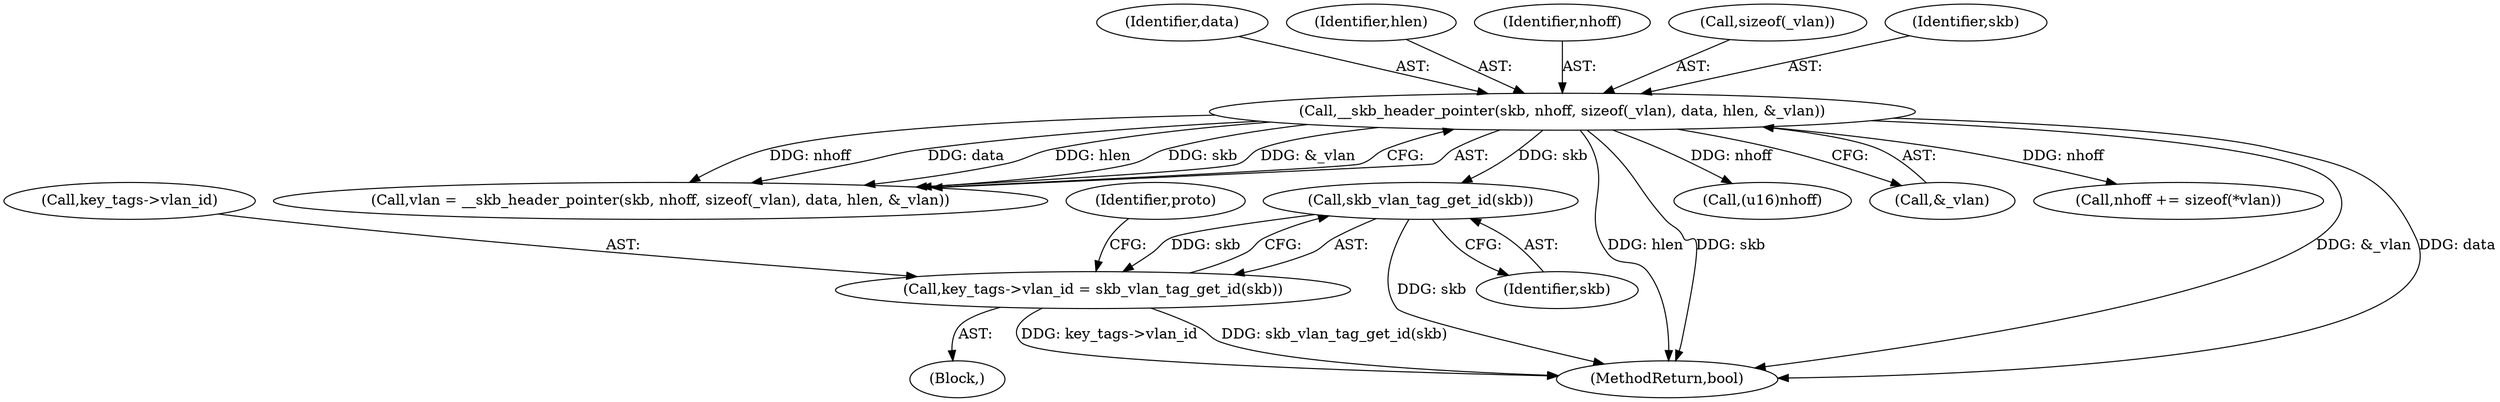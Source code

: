digraph "0_linux_a6e544b0a88b53114bfa5a57e21b7be7a8dfc9d0@pointer" {
"1000378" [label="(Call,skb_vlan_tag_get_id(skb))"];
"1000350" [label="(Call,__skb_header_pointer(skb, nhoff, sizeof(_vlan), data, hlen, &_vlan))"];
"1000374" [label="(Call,key_tags->vlan_id = skb_vlan_tag_get_id(skb))"];
"1000348" [label="(Call,vlan = __skb_header_pointer(skb, nhoff, sizeof(_vlan), data, hlen, &_vlan))"];
"1000375" [label="(Call,key_tags->vlan_id)"];
"1000777" [label="(MethodReturn,bool)"];
"1000374" [label="(Call,key_tags->vlan_id = skb_vlan_tag_get_id(skb))"];
"1000355" [label="(Identifier,data)"];
"1000379" [label="(Identifier,skb)"];
"1000772" [label="(Call,(u16)nhoff)"];
"1000356" [label="(Identifier,hlen)"];
"1000357" [label="(Call,&_vlan)"];
"1000350" [label="(Call,__skb_header_pointer(skb, nhoff, sizeof(_vlan), data, hlen, &_vlan))"];
"1000352" [label="(Identifier,nhoff)"];
"1000353" [label="(Call,sizeof(_vlan))"];
"1000385" [label="(Call,nhoff += sizeof(*vlan))"];
"1000381" [label="(Identifier,proto)"];
"1000351" [label="(Identifier,skb)"];
"1000378" [label="(Call,skb_vlan_tag_get_id(skb))"];
"1000367" [label="(Block,)"];
"1000378" -> "1000374"  [label="AST: "];
"1000378" -> "1000379"  [label="CFG: "];
"1000379" -> "1000378"  [label="AST: "];
"1000374" -> "1000378"  [label="CFG: "];
"1000378" -> "1000777"  [label="DDG: skb"];
"1000378" -> "1000374"  [label="DDG: skb"];
"1000350" -> "1000378"  [label="DDG: skb"];
"1000350" -> "1000348"  [label="AST: "];
"1000350" -> "1000357"  [label="CFG: "];
"1000351" -> "1000350"  [label="AST: "];
"1000352" -> "1000350"  [label="AST: "];
"1000353" -> "1000350"  [label="AST: "];
"1000355" -> "1000350"  [label="AST: "];
"1000356" -> "1000350"  [label="AST: "];
"1000357" -> "1000350"  [label="AST: "];
"1000348" -> "1000350"  [label="CFG: "];
"1000350" -> "1000777"  [label="DDG: hlen"];
"1000350" -> "1000777"  [label="DDG: skb"];
"1000350" -> "1000777"  [label="DDG: &_vlan"];
"1000350" -> "1000777"  [label="DDG: data"];
"1000350" -> "1000348"  [label="DDG: nhoff"];
"1000350" -> "1000348"  [label="DDG: data"];
"1000350" -> "1000348"  [label="DDG: hlen"];
"1000350" -> "1000348"  [label="DDG: skb"];
"1000350" -> "1000348"  [label="DDG: &_vlan"];
"1000350" -> "1000385"  [label="DDG: nhoff"];
"1000350" -> "1000772"  [label="DDG: nhoff"];
"1000374" -> "1000367"  [label="AST: "];
"1000375" -> "1000374"  [label="AST: "];
"1000381" -> "1000374"  [label="CFG: "];
"1000374" -> "1000777"  [label="DDG: key_tags->vlan_id"];
"1000374" -> "1000777"  [label="DDG: skb_vlan_tag_get_id(skb)"];
}
